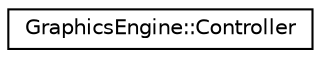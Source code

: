 digraph "Graphical Class Hierarchy"
{
  edge [fontname="Helvetica",fontsize="10",labelfontname="Helvetica",labelfontsize="10"];
  node [fontname="Helvetica",fontsize="10",shape=record];
  rankdir="LR";
  Node0 [label="GraphicsEngine::Controller",height=0.2,width=0.4,color="black", fillcolor="white", style="filled",URL="$class_graphics_engine_1_1_controller.html"];
}
